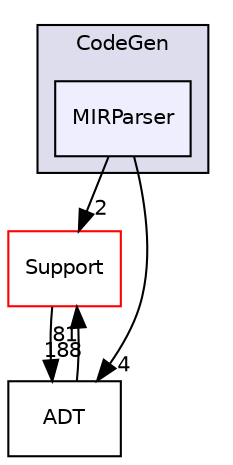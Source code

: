 digraph "include/llvm/CodeGen/MIRParser" {
  bgcolor=transparent;
  compound=true
  node [ fontsize="10", fontname="Helvetica"];
  edge [ labelfontsize="10", labelfontname="Helvetica"];
  subgraph clusterdir_19e251b771363806b5435ead42278477 {
    graph [ bgcolor="#ddddee", pencolor="black", label="CodeGen" fontname="Helvetica", fontsize="10", URL="dir_19e251b771363806b5435ead42278477.html"]
  dir_0ed37d09ec25270ebe78b2d98afb4b46 [shape=box, label="MIRParser", style="filled", fillcolor="#eeeeff", pencolor="black", URL="dir_0ed37d09ec25270ebe78b2d98afb4b46.html"];
  }
  dir_ae1e398ac700924fa434b51c248a5531 [shape=box label="Support" color="red" URL="dir_ae1e398ac700924fa434b51c248a5531.html"];
  dir_32453792af2ba70c54e3ccae3a790d1b [shape=box label="ADT" URL="dir_32453792af2ba70c54e3ccae3a790d1b.html"];
  dir_ae1e398ac700924fa434b51c248a5531->dir_32453792af2ba70c54e3ccae3a790d1b [headlabel="188", labeldistance=1.5 headhref="dir_000011_000007.html"];
  dir_0ed37d09ec25270ebe78b2d98afb4b46->dir_ae1e398ac700924fa434b51c248a5531 [headlabel="2", labeldistance=1.5 headhref="dir_000246_000011.html"];
  dir_0ed37d09ec25270ebe78b2d98afb4b46->dir_32453792af2ba70c54e3ccae3a790d1b [headlabel="4", labeldistance=1.5 headhref="dir_000246_000007.html"];
  dir_32453792af2ba70c54e3ccae3a790d1b->dir_ae1e398ac700924fa434b51c248a5531 [headlabel="81", labeldistance=1.5 headhref="dir_000007_000011.html"];
}

